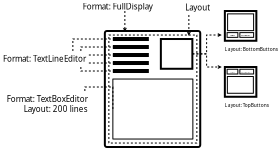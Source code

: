 <?xml version="1.0" encoding="UTF-8"?>
<dia:diagram xmlns:dia="http://www.lysator.liu.se/~alla/dia/">
  <dia:layer name="Background" visible="true">
    <dia:object type="Standard - Box" version="0" id="O0">
      <dia:attribute name="obj_pos">
        <dia:point val="6.4,1.8"/>
      </dia:attribute>
      <dia:attribute name="obj_bb">
        <dia:rectangle val="6.35,1.75;11.219,7.65"/>
      </dia:attribute>
      <dia:attribute name="elem_corner">
        <dia:point val="6.4,1.8"/>
      </dia:attribute>
      <dia:attribute name="elem_width">
        <dia:real val="4.769"/>
      </dia:attribute>
      <dia:attribute name="elem_height">
        <dia:real val="5.8"/>
      </dia:attribute>
      <dia:attribute name="show_background">
        <dia:boolean val="false"/>
      </dia:attribute>
      <dia:attribute name="corner_radius">
        <dia:real val="0.1"/>
      </dia:attribute>
    </dia:object>
    <dia:object type="Standard - ZigZagLine" version="1" id="O1">
      <dia:attribute name="obj_pos">
        <dia:point val="10.775,2.944"/>
      </dia:attribute>
      <dia:attribute name="obj_bb">
        <dia:rectangle val="10.77,2.939;12.205,3.7"/>
      </dia:attribute>
      <dia:attribute name="orth_points">
        <dia:point val="10.775,2.944"/>
        <dia:point val="11.488,2.944"/>
        <dia:point val="11.488,3.6"/>
        <dia:point val="12.2,3.6"/>
      </dia:attribute>
      <dia:attribute name="orth_orient">
        <dia:enum val="0"/>
        <dia:enum val="1"/>
        <dia:enum val="0"/>
      </dia:attribute>
      <dia:attribute name="autorouting">
        <dia:boolean val="true"/>
      </dia:attribute>
      <dia:attribute name="line_width">
        <dia:real val="0.01"/>
      </dia:attribute>
      <dia:attribute name="line_style">
        <dia:enum val="4"/>
      </dia:attribute>
      <dia:attribute name="end_arrow">
        <dia:enum val="22"/>
      </dia:attribute>
      <dia:attribute name="end_arrow_length">
        <dia:real val="0.1"/>
      </dia:attribute>
      <dia:attribute name="end_arrow_width">
        <dia:real val="0.1"/>
      </dia:attribute>
      <dia:connections>
        <dia:connection handle="0" to="O9" connection="4"/>
      </dia:connections>
    </dia:object>
    <dia:object type="Standard - ZigZagLine" version="1" id="O2">
      <dia:attribute name="obj_pos">
        <dia:point val="10.775,2.944"/>
      </dia:attribute>
      <dia:attribute name="obj_bb">
        <dia:rectangle val="10.77,1.9;12.205,2.949"/>
      </dia:attribute>
      <dia:attribute name="orth_points">
        <dia:point val="10.775,2.944"/>
        <dia:point val="11.488,2.944"/>
        <dia:point val="11.488,2"/>
        <dia:point val="12.2,2"/>
      </dia:attribute>
      <dia:attribute name="orth_orient">
        <dia:enum val="0"/>
        <dia:enum val="1"/>
        <dia:enum val="0"/>
      </dia:attribute>
      <dia:attribute name="autorouting">
        <dia:boolean val="true"/>
      </dia:attribute>
      <dia:attribute name="line_width">
        <dia:real val="0.01"/>
      </dia:attribute>
      <dia:attribute name="line_style">
        <dia:enum val="4"/>
      </dia:attribute>
      <dia:attribute name="end_arrow">
        <dia:enum val="22"/>
      </dia:attribute>
      <dia:attribute name="end_arrow_length">
        <dia:real val="0.1"/>
      </dia:attribute>
      <dia:attribute name="end_arrow_width">
        <dia:real val="0.1"/>
      </dia:attribute>
      <dia:connections>
        <dia:connection handle="0" to="O9" connection="4"/>
      </dia:connections>
    </dia:object>
    <dia:object type="Standard - Box" version="0" id="O3">
      <dia:attribute name="obj_pos">
        <dia:point val="6.6,2"/>
      </dia:attribute>
      <dia:attribute name="obj_bb">
        <dia:rectangle val="6.595,1.995;11.005,7.405"/>
      </dia:attribute>
      <dia:attribute name="elem_corner">
        <dia:point val="6.6,2"/>
      </dia:attribute>
      <dia:attribute name="elem_width">
        <dia:real val="4.4"/>
      </dia:attribute>
      <dia:attribute name="elem_height">
        <dia:real val="5.4"/>
      </dia:attribute>
      <dia:attribute name="border_width">
        <dia:real val="0.01"/>
      </dia:attribute>
      <dia:attribute name="show_background">
        <dia:boolean val="false"/>
      </dia:attribute>
      <dia:attribute name="line_style">
        <dia:enum val="4"/>
      </dia:attribute>
      <dia:attribute name="corner_radius">
        <dia:real val="1.175e-038"/>
      </dia:attribute>
    </dia:object>
    <dia:object type="Standard - Text" version="1" id="O4">
      <dia:attribute name="obj_pos">
        <dia:point val="7.094,0.847"/>
      </dia:attribute>
      <dia:attribute name="obj_bb">
        <dia:rectangle val="5.079,0.208;9.122,0.847"/>
      </dia:attribute>
      <dia:attribute name="text">
        <dia:composite type="text">
          <dia:attribute name="string">
            <dia:string>#Format: FullDisplay#</dia:string>
          </dia:attribute>
          <dia:attribute name="font">
            <dia:font family="sans" style="0" name="Helvetica"/>
          </dia:attribute>
          <dia:attribute name="height">
            <dia:real val="0.5"/>
          </dia:attribute>
          <dia:attribute name="pos">
            <dia:point val="7.094,0.641"/>
          </dia:attribute>
          <dia:attribute name="color">
            <dia:color val="#000000"/>
          </dia:attribute>
          <dia:attribute name="alignment">
            <dia:enum val="1"/>
          </dia:attribute>
        </dia:composite>
      </dia:attribute>
      <dia:attribute name="valign">
        <dia:enum val="1"/>
      </dia:attribute>
    </dia:object>
    <dia:object type="Standard - Text" version="1" id="O5">
      <dia:attribute name="obj_pos">
        <dia:point val="10.419,0.772"/>
      </dia:attribute>
      <dia:attribute name="obj_bb">
        <dia:rectangle val="10.419,0.339;11.834,0.978"/>
      </dia:attribute>
      <dia:attribute name="text">
        <dia:composite type="text">
          <dia:attribute name="string">
            <dia:string>#Layout#</dia:string>
          </dia:attribute>
          <dia:attribute name="font">
            <dia:font family="sans" style="0" name="Helvetica"/>
          </dia:attribute>
          <dia:attribute name="height">
            <dia:real val="0.5"/>
          </dia:attribute>
          <dia:attribute name="pos">
            <dia:point val="10.419,0.772"/>
          </dia:attribute>
          <dia:attribute name="color">
            <dia:color val="#000000"/>
          </dia:attribute>
          <dia:attribute name="alignment">
            <dia:enum val="0"/>
          </dia:attribute>
        </dia:composite>
      </dia:attribute>
      <dia:attribute name="valign">
        <dia:enum val="3"/>
      </dia:attribute>
    </dia:object>
    <dia:object type="Standard - Text" version="1" id="O6">
      <dia:attribute name="obj_pos">
        <dia:point val="5.457,3.334"/>
      </dia:attribute>
      <dia:attribute name="obj_bb">
        <dia:rectangle val="0.702,2.901;5.47,3.54"/>
      </dia:attribute>
      <dia:attribute name="text">
        <dia:composite type="text">
          <dia:attribute name="string">
            <dia:string>#Format: TextLineEditor#</dia:string>
          </dia:attribute>
          <dia:attribute name="font">
            <dia:font family="sans" style="0" name="Helvetica"/>
          </dia:attribute>
          <dia:attribute name="height">
            <dia:real val="0.5"/>
          </dia:attribute>
          <dia:attribute name="pos">
            <dia:point val="5.457,3.334"/>
          </dia:attribute>
          <dia:attribute name="color">
            <dia:color val="#000000"/>
          </dia:attribute>
          <dia:attribute name="alignment">
            <dia:enum val="2"/>
          </dia:attribute>
        </dia:composite>
      </dia:attribute>
      <dia:attribute name="valign">
        <dia:enum val="3"/>
      </dia:attribute>
    </dia:object>
    <dia:object type="Standard - Box" version="0" id="O7">
      <dia:attribute name="obj_pos">
        <dia:point val="6.8,4.2"/>
      </dia:attribute>
      <dia:attribute name="obj_bb">
        <dia:rectangle val="6.775,4.175;10.825,7.225"/>
      </dia:attribute>
      <dia:attribute name="elem_corner">
        <dia:point val="6.8,4.2"/>
      </dia:attribute>
      <dia:attribute name="elem_width">
        <dia:real val="4"/>
      </dia:attribute>
      <dia:attribute name="elem_height">
        <dia:real val="3"/>
      </dia:attribute>
      <dia:attribute name="border_width">
        <dia:real val="0.05"/>
      </dia:attribute>
      <dia:attribute name="show_background">
        <dia:boolean val="false"/>
      </dia:attribute>
      <dia:attribute name="corner_radius">
        <dia:real val="1.175e-038"/>
      </dia:attribute>
    </dia:object>
    <dia:object type="Standard - Text" version="1" id="O8">
      <dia:attribute name="obj_pos">
        <dia:point val="5.544,5.347"/>
      </dia:attribute>
      <dia:attribute name="obj_bb">
        <dia:rectangle val="0.869,4.914;5.557,6.053"/>
      </dia:attribute>
      <dia:attribute name="text">
        <dia:composite type="text">
          <dia:attribute name="string">
            <dia:string>#Format: TextBoxEditor
Layout: 200 lines#</dia:string>
          </dia:attribute>
          <dia:attribute name="font">
            <dia:font family="sans" style="0" name="Helvetica"/>
          </dia:attribute>
          <dia:attribute name="height">
            <dia:real val="0.5"/>
          </dia:attribute>
          <dia:attribute name="pos">
            <dia:point val="5.544,5.347"/>
          </dia:attribute>
          <dia:attribute name="color">
            <dia:color val="#000000"/>
          </dia:attribute>
          <dia:attribute name="alignment">
            <dia:enum val="2"/>
          </dia:attribute>
        </dia:composite>
      </dia:attribute>
      <dia:attribute name="valign">
        <dia:enum val="3"/>
      </dia:attribute>
    </dia:object>
    <dia:object type="Standard - Box" version="0" id="O9">
      <dia:attribute name="obj_pos">
        <dia:point val="9.2,2.2"/>
      </dia:attribute>
      <dia:attribute name="obj_bb">
        <dia:rectangle val="9.15,2.15;10.825,3.737"/>
      </dia:attribute>
      <dia:attribute name="elem_corner">
        <dia:point val="9.2,2.2"/>
      </dia:attribute>
      <dia:attribute name="elem_width">
        <dia:real val="1.575"/>
      </dia:attribute>
      <dia:attribute name="elem_height">
        <dia:real val="1.488"/>
      </dia:attribute>
      <dia:attribute name="show_background">
        <dia:boolean val="true"/>
      </dia:attribute>
    </dia:object>
    <dia:group>
      <dia:object type="Standard - Box" version="0" id="O10">
        <dia:attribute name="obj_pos">
          <dia:point val="12.4,3.6"/>
        </dia:attribute>
        <dia:attribute name="obj_bb">
          <dia:rectangle val="12.35,3.55;14.025,5.138"/>
        </dia:attribute>
        <dia:attribute name="elem_corner">
          <dia:point val="12.4,3.6"/>
        </dia:attribute>
        <dia:attribute name="elem_width">
          <dia:real val="1.575"/>
        </dia:attribute>
        <dia:attribute name="elem_height">
          <dia:real val="1.488"/>
        </dia:attribute>
        <dia:attribute name="show_background">
          <dia:boolean val="true"/>
        </dia:attribute>
      </dia:object>
      <dia:group>
        <dia:object type="Standard - Box" version="0" id="O11">
          <dia:attribute name="obj_pos">
            <dia:point val="13.15,3.712"/>
          </dia:attribute>
          <dia:attribute name="obj_bb">
            <dia:rectangle val="13.15,3.712;13.838,3.95"/>
          </dia:attribute>
          <dia:attribute name="elem_corner">
            <dia:point val="13.15,3.712"/>
          </dia:attribute>
          <dia:attribute name="elem_width">
            <dia:real val="0.688"/>
          </dia:attribute>
          <dia:attribute name="elem_height">
            <dia:real val="0.237"/>
          </dia:attribute>
          <dia:attribute name="border_width">
            <dia:real val="0"/>
          </dia:attribute>
          <dia:attribute name="show_background">
            <dia:boolean val="true"/>
          </dia:attribute>
        </dia:object>
        <dia:object type="Standard - Text" version="1" id="O12">
          <dia:attribute name="obj_pos">
            <dia:point val="13.494,3.831"/>
          </dia:attribute>
          <dia:attribute name="obj_bb">
            <dia:rectangle val="13.203,3.74;13.785,3.922"/>
          </dia:attribute>
          <dia:attribute name="text">
            <dia:composite type="text">
              <dia:attribute name="string">
                <dia:string>#Browse...#</dia:string>
              </dia:attribute>
              <dia:attribute name="font">
                <dia:font family="sans" style="0" name="Helvetica"/>
              </dia:attribute>
              <dia:attribute name="height">
                <dia:real val="0.15"/>
              </dia:attribute>
              <dia:attribute name="pos">
                <dia:point val="13.494,3.87"/>
              </dia:attribute>
              <dia:attribute name="color">
                <dia:color val="#000000"/>
              </dia:attribute>
              <dia:attribute name="alignment">
                <dia:enum val="1"/>
              </dia:attribute>
            </dia:composite>
          </dia:attribute>
          <dia:attribute name="valign">
            <dia:enum val="2"/>
          </dia:attribute>
          <dia:connections>
            <dia:connection handle="0" to="O11" connection="8"/>
          </dia:connections>
        </dia:object>
      </dia:group>
      <dia:group>
        <dia:object type="Standard - Box" version="0" id="O13">
          <dia:attribute name="obj_pos">
            <dia:point val="12.512,3.712"/>
          </dia:attribute>
          <dia:attribute name="obj_bb">
            <dia:rectangle val="12.512,3.712;13.05,3.95"/>
          </dia:attribute>
          <dia:attribute name="elem_corner">
            <dia:point val="12.512,3.712"/>
          </dia:attribute>
          <dia:attribute name="elem_width">
            <dia:real val="0.538"/>
          </dia:attribute>
          <dia:attribute name="elem_height">
            <dia:real val="0.238"/>
          </dia:attribute>
          <dia:attribute name="border_width">
            <dia:real val="0"/>
          </dia:attribute>
          <dia:attribute name="show_background">
            <dia:boolean val="true"/>
          </dia:attribute>
        </dia:object>
        <dia:object type="Standard - Text" version="1" id="O14">
          <dia:attribute name="obj_pos">
            <dia:point val="12.781,3.831"/>
          </dia:attribute>
          <dia:attribute name="obj_bb">
            <dia:rectangle val="12.637,3.74;12.925,3.922"/>
          </dia:attribute>
          <dia:attribute name="text">
            <dia:composite type="text">
              <dia:attribute name="string">
                <dia:string>#Path#</dia:string>
              </dia:attribute>
              <dia:attribute name="font">
                <dia:font family="sans" style="0" name="Helvetica"/>
              </dia:attribute>
              <dia:attribute name="height">
                <dia:real val="0.15"/>
              </dia:attribute>
              <dia:attribute name="pos">
                <dia:point val="12.781,3.87"/>
              </dia:attribute>
              <dia:attribute name="color">
                <dia:color val="#000000"/>
              </dia:attribute>
              <dia:attribute name="alignment">
                <dia:enum val="1"/>
              </dia:attribute>
            </dia:composite>
          </dia:attribute>
          <dia:attribute name="valign">
            <dia:enum val="2"/>
          </dia:attribute>
          <dia:connections>
            <dia:connection handle="0" to="O13" connection="8"/>
          </dia:connections>
        </dia:object>
      </dia:group>
      <dia:object type="Standard - Box" version="0" id="O15">
        <dia:attribute name="obj_pos">
          <dia:point val="12.525,4.075"/>
        </dia:attribute>
        <dia:attribute name="obj_bb">
          <dia:rectangle val="12.525,4.075;13.825,4.912"/>
        </dia:attribute>
        <dia:attribute name="elem_corner">
          <dia:point val="12.525,4.075"/>
        </dia:attribute>
        <dia:attribute name="elem_width">
          <dia:real val="1.3"/>
        </dia:attribute>
        <dia:attribute name="elem_height">
          <dia:real val="0.838"/>
        </dia:attribute>
        <dia:attribute name="border_width">
          <dia:real val="0"/>
        </dia:attribute>
        <dia:attribute name="show_background">
          <dia:boolean val="true"/>
        </dia:attribute>
      </dia:object>
    </dia:group>
    <dia:group>
      <dia:object type="Standard - Box" version="0" id="O16">
        <dia:attribute name="obj_pos">
          <dia:point val="12.4,0.8"/>
        </dia:attribute>
        <dia:attribute name="obj_bb">
          <dia:rectangle val="12.35,0.75;14.025,2.337"/>
        </dia:attribute>
        <dia:attribute name="elem_corner">
          <dia:point val="12.4,0.8"/>
        </dia:attribute>
        <dia:attribute name="elem_width">
          <dia:real val="1.575"/>
        </dia:attribute>
        <dia:attribute name="elem_height">
          <dia:real val="1.488"/>
        </dia:attribute>
        <dia:attribute name="show_background">
          <dia:boolean val="true"/>
        </dia:attribute>
      </dia:object>
      <dia:object type="Standard - Box" version="0" id="O17">
        <dia:attribute name="obj_pos">
          <dia:point val="12.537,0.943"/>
        </dia:attribute>
        <dia:attribute name="obj_bb">
          <dia:rectangle val="12.537,0.943;13.838,1.78"/>
        </dia:attribute>
        <dia:attribute name="elem_corner">
          <dia:point val="12.537,0.943"/>
        </dia:attribute>
        <dia:attribute name="elem_width">
          <dia:real val="1.3"/>
        </dia:attribute>
        <dia:attribute name="elem_height">
          <dia:real val="0.838"/>
        </dia:attribute>
        <dia:attribute name="border_width">
          <dia:real val="0"/>
        </dia:attribute>
        <dia:attribute name="show_background">
          <dia:boolean val="true"/>
        </dia:attribute>
      </dia:object>
      <dia:group>
        <dia:object type="Standard - Box" version="0" id="O18">
          <dia:attribute name="obj_pos">
            <dia:point val="13.15,1.88"/>
          </dia:attribute>
          <dia:attribute name="obj_bb">
            <dia:rectangle val="13.15,1.88;13.838,2.118"/>
          </dia:attribute>
          <dia:attribute name="elem_corner">
            <dia:point val="13.15,1.88"/>
          </dia:attribute>
          <dia:attribute name="elem_width">
            <dia:real val="0.688"/>
          </dia:attribute>
          <dia:attribute name="elem_height">
            <dia:real val="0.237"/>
          </dia:attribute>
          <dia:attribute name="border_width">
            <dia:real val="0"/>
          </dia:attribute>
          <dia:attribute name="show_background">
            <dia:boolean val="true"/>
          </dia:attribute>
        </dia:object>
        <dia:object type="Standard - Text" version="1" id="O19">
          <dia:attribute name="obj_pos">
            <dia:point val="13.494,1.999"/>
          </dia:attribute>
          <dia:attribute name="obj_bb">
            <dia:rectangle val="13.203,1.907;13.785,2.09"/>
          </dia:attribute>
          <dia:attribute name="text">
            <dia:composite type="text">
              <dia:attribute name="string">
                <dia:string>#Browse...#</dia:string>
              </dia:attribute>
              <dia:attribute name="font">
                <dia:font family="sans" style="0" name="Helvetica"/>
              </dia:attribute>
              <dia:attribute name="height">
                <dia:real val="0.15"/>
              </dia:attribute>
              <dia:attribute name="pos">
                <dia:point val="13.494,2.038"/>
              </dia:attribute>
              <dia:attribute name="color">
                <dia:color val="#000000"/>
              </dia:attribute>
              <dia:attribute name="alignment">
                <dia:enum val="1"/>
              </dia:attribute>
            </dia:composite>
          </dia:attribute>
          <dia:attribute name="valign">
            <dia:enum val="2"/>
          </dia:attribute>
          <dia:connections>
            <dia:connection handle="0" to="O18" connection="8"/>
          </dia:connections>
        </dia:object>
      </dia:group>
      <dia:group>
        <dia:object type="Standard - Box" version="0" id="O20">
          <dia:attribute name="obj_pos">
            <dia:point val="12.512,1.88"/>
          </dia:attribute>
          <dia:attribute name="obj_bb">
            <dia:rectangle val="12.512,1.88;13.05,2.118"/>
          </dia:attribute>
          <dia:attribute name="elem_corner">
            <dia:point val="12.512,1.88"/>
          </dia:attribute>
          <dia:attribute name="elem_width">
            <dia:real val="0.538"/>
          </dia:attribute>
          <dia:attribute name="elem_height">
            <dia:real val="0.238"/>
          </dia:attribute>
          <dia:attribute name="border_width">
            <dia:real val="0"/>
          </dia:attribute>
          <dia:attribute name="show_background">
            <dia:boolean val="true"/>
          </dia:attribute>
        </dia:object>
        <dia:object type="Standard - Text" version="1" id="O21">
          <dia:attribute name="obj_pos">
            <dia:point val="12.781,1.999"/>
          </dia:attribute>
          <dia:attribute name="obj_bb">
            <dia:rectangle val="12.637,1.908;12.925,2.09"/>
          </dia:attribute>
          <dia:attribute name="text">
            <dia:composite type="text">
              <dia:attribute name="string">
                <dia:string>#Path#</dia:string>
              </dia:attribute>
              <dia:attribute name="font">
                <dia:font family="sans" style="0" name="Helvetica"/>
              </dia:attribute>
              <dia:attribute name="height">
                <dia:real val="0.15"/>
              </dia:attribute>
              <dia:attribute name="pos">
                <dia:point val="12.781,2.038"/>
              </dia:attribute>
              <dia:attribute name="color">
                <dia:color val="#000000"/>
              </dia:attribute>
              <dia:attribute name="alignment">
                <dia:enum val="1"/>
              </dia:attribute>
            </dia:composite>
          </dia:attribute>
          <dia:attribute name="valign">
            <dia:enum val="2"/>
          </dia:attribute>
          <dia:connections>
            <dia:connection handle="0" to="O20" connection="8"/>
          </dia:connections>
        </dia:object>
      </dia:group>
    </dia:group>
    <dia:object type="Standard - Text" version="1" id="O22">
      <dia:attribute name="obj_pos">
        <dia:point val="12.4,2.8"/>
      </dia:attribute>
      <dia:attribute name="obj_bb">
        <dia:rectangle val="12.4,2.542;15.23,2.928"/>
      </dia:attribute>
      <dia:attribute name="text">
        <dia:composite type="text">
          <dia:attribute name="string">
            <dia:string>#Layout: BottomButtons#</dia:string>
          </dia:attribute>
          <dia:attribute name="font">
            <dia:font family="sans" style="0" name="Helvetica"/>
          </dia:attribute>
          <dia:attribute name="height">
            <dia:real val="0.3"/>
          </dia:attribute>
          <dia:attribute name="pos">
            <dia:point val="12.4,2.8"/>
          </dia:attribute>
          <dia:attribute name="color">
            <dia:color val="#000000"/>
          </dia:attribute>
          <dia:attribute name="alignment">
            <dia:enum val="0"/>
          </dia:attribute>
        </dia:composite>
      </dia:attribute>
      <dia:attribute name="valign">
        <dia:enum val="3"/>
      </dia:attribute>
    </dia:object>
    <dia:object type="Standard - Text" version="1" id="O23">
      <dia:attribute name="obj_pos">
        <dia:point val="12.4,5.6"/>
      </dia:attribute>
      <dia:attribute name="obj_bb">
        <dia:rectangle val="12.4,5.35;14.815,5.713"/>
      </dia:attribute>
      <dia:attribute name="text">
        <dia:composite type="text">
          <dia:attribute name="string">
            <dia:string>#Layout: TopButtons#</dia:string>
          </dia:attribute>
          <dia:attribute name="font">
            <dia:font family="sans" style="0" name="Helvetica"/>
          </dia:attribute>
          <dia:attribute name="height">
            <dia:real val="0.3"/>
          </dia:attribute>
          <dia:attribute name="pos">
            <dia:point val="12.4,5.6"/>
          </dia:attribute>
          <dia:attribute name="color">
            <dia:color val="#000000"/>
          </dia:attribute>
          <dia:attribute name="alignment">
            <dia:enum val="0"/>
          </dia:attribute>
        </dia:composite>
      </dia:attribute>
      <dia:attribute name="valign">
        <dia:enum val="3"/>
      </dia:attribute>
    </dia:object>
    <dia:object type="Standard - Line" version="0" id="O24">
      <dia:attribute name="obj_pos">
        <dia:point val="6.8,3.4"/>
      </dia:attribute>
      <dia:attribute name="obj_bb">
        <dia:rectangle val="6.7,3.3;8.7,3.5"/>
      </dia:attribute>
      <dia:attribute name="conn_endpoints">
        <dia:point val="6.8,3.4"/>
        <dia:point val="8.6,3.4"/>
      </dia:attribute>
      <dia:attribute name="numcp">
        <dia:int val="1"/>
      </dia:attribute>
      <dia:attribute name="line_width">
        <dia:real val="0.2"/>
      </dia:attribute>
    </dia:object>
    <dia:object type="Standard - Line" version="0" id="O25">
      <dia:attribute name="obj_pos">
        <dia:point val="6.8,2.2"/>
      </dia:attribute>
      <dia:attribute name="obj_bb">
        <dia:rectangle val="6.7,2.1;8.7,2.3"/>
      </dia:attribute>
      <dia:attribute name="conn_endpoints">
        <dia:point val="6.8,2.2"/>
        <dia:point val="8.6,2.2"/>
      </dia:attribute>
      <dia:attribute name="numcp">
        <dia:int val="1"/>
      </dia:attribute>
      <dia:attribute name="line_width">
        <dia:real val="0.2"/>
      </dia:attribute>
    </dia:object>
    <dia:object type="Standard - Line" version="0" id="O26">
      <dia:attribute name="obj_pos">
        <dia:point val="6.8,2.6"/>
      </dia:attribute>
      <dia:attribute name="obj_bb">
        <dia:rectangle val="6.7,2.5;8.7,2.7"/>
      </dia:attribute>
      <dia:attribute name="conn_endpoints">
        <dia:point val="6.8,2.6"/>
        <dia:point val="8.6,2.6"/>
      </dia:attribute>
      <dia:attribute name="numcp">
        <dia:int val="1"/>
      </dia:attribute>
      <dia:attribute name="line_width">
        <dia:real val="0.2"/>
      </dia:attribute>
    </dia:object>
    <dia:object type="Standard - Line" version="0" id="O27">
      <dia:attribute name="obj_pos">
        <dia:point val="6.8,3"/>
      </dia:attribute>
      <dia:attribute name="obj_bb">
        <dia:rectangle val="6.7,2.9;8.7,3.1"/>
      </dia:attribute>
      <dia:attribute name="conn_endpoints">
        <dia:point val="6.8,3"/>
        <dia:point val="8.6,3"/>
      </dia:attribute>
      <dia:attribute name="numcp">
        <dia:int val="1"/>
      </dia:attribute>
      <dia:attribute name="line_width">
        <dia:real val="0.2"/>
      </dia:attribute>
    </dia:object>
    <dia:object type="Standard - Line" version="0" id="O28">
      <dia:attribute name="obj_pos">
        <dia:point val="6.8,3.8"/>
      </dia:attribute>
      <dia:attribute name="obj_bb">
        <dia:rectangle val="6.7,3.7;8.7,3.9"/>
      </dia:attribute>
      <dia:attribute name="conn_endpoints">
        <dia:point val="6.8,3.8"/>
        <dia:point val="8.6,3.8"/>
      </dia:attribute>
      <dia:attribute name="numcp">
        <dia:int val="1"/>
      </dia:attribute>
      <dia:attribute name="line_width">
        <dia:real val="0.2"/>
      </dia:attribute>
    </dia:object>
    <dia:object type="Standard - ZigZagLine" version="1" id="O29">
      <dia:attribute name="obj_pos">
        <dia:point val="7.7,2.2"/>
      </dia:attribute>
      <dia:attribute name="obj_bb">
        <dia:rectangle val="4.795,2.195;7.7,2.805"/>
      </dia:attribute>
      <dia:attribute name="orth_points">
        <dia:point val="7.7,2.2"/>
        <dia:point val="7.7,2.2"/>
        <dia:point val="4.8,2.2"/>
        <dia:point val="4.8,2.8"/>
      </dia:attribute>
      <dia:attribute name="orth_orient">
        <dia:enum val="1"/>
        <dia:enum val="0"/>
        <dia:enum val="1"/>
      </dia:attribute>
      <dia:attribute name="autorouting">
        <dia:boolean val="false"/>
      </dia:attribute>
      <dia:attribute name="line_width">
        <dia:real val="0.01"/>
      </dia:attribute>
      <dia:attribute name="line_style">
        <dia:enum val="4"/>
      </dia:attribute>
      <dia:connections>
        <dia:connection handle="0" to="O25" connection="0"/>
      </dia:connections>
    </dia:object>
    <dia:object type="Standard - ZigZagLine" version="1" id="O30">
      <dia:attribute name="obj_pos">
        <dia:point val="7.7,2.6"/>
      </dia:attribute>
      <dia:attribute name="obj_bb">
        <dia:rectangle val="5.195,2.595;7.7,2.805"/>
      </dia:attribute>
      <dia:attribute name="orth_points">
        <dia:point val="7.7,2.6"/>
        <dia:point val="7.7,2.6"/>
        <dia:point val="5.2,2.6"/>
        <dia:point val="5.2,2.8"/>
      </dia:attribute>
      <dia:attribute name="orth_orient">
        <dia:enum val="1"/>
        <dia:enum val="0"/>
        <dia:enum val="1"/>
      </dia:attribute>
      <dia:attribute name="autorouting">
        <dia:boolean val="false"/>
      </dia:attribute>
      <dia:attribute name="line_width">
        <dia:real val="0.01"/>
      </dia:attribute>
      <dia:attribute name="line_style">
        <dia:enum val="4"/>
      </dia:attribute>
      <dia:connections>
        <dia:connection handle="0" to="O26" connection="0"/>
      </dia:connections>
    </dia:object>
    <dia:object type="Standard - ZigZagLine" version="1" id="O31">
      <dia:attribute name="obj_pos">
        <dia:point val="7.7,3"/>
      </dia:attribute>
      <dia:attribute name="obj_bb">
        <dia:rectangle val="5.593,2.995;7.7,3.005"/>
      </dia:attribute>
      <dia:attribute name="orth_points">
        <dia:point val="7.7,3"/>
        <dia:point val="7.7,3"/>
        <dia:point val="5.6,3"/>
        <dia:point val="5.6,3"/>
      </dia:attribute>
      <dia:attribute name="orth_orient">
        <dia:enum val="1"/>
        <dia:enum val="0"/>
        <dia:enum val="1"/>
      </dia:attribute>
      <dia:attribute name="autorouting">
        <dia:boolean val="false"/>
      </dia:attribute>
      <dia:attribute name="line_width">
        <dia:real val="0.01"/>
      </dia:attribute>
      <dia:attribute name="line_style">
        <dia:enum val="4"/>
      </dia:attribute>
      <dia:connections>
        <dia:connection handle="0" to="O27" connection="0"/>
      </dia:connections>
    </dia:object>
    <dia:object type="Standard - ZigZagLine" version="1" id="O32">
      <dia:attribute name="obj_pos">
        <dia:point val="7.7,3.4"/>
      </dia:attribute>
      <dia:attribute name="obj_bb">
        <dia:rectangle val="5.593,3.395;7.7,3.405"/>
      </dia:attribute>
      <dia:attribute name="orth_points">
        <dia:point val="7.7,3.4"/>
        <dia:point val="7.7,3.4"/>
        <dia:point val="5.6,3.4"/>
        <dia:point val="5.6,3.4"/>
      </dia:attribute>
      <dia:attribute name="orth_orient">
        <dia:enum val="1"/>
        <dia:enum val="0"/>
        <dia:enum val="1"/>
      </dia:attribute>
      <dia:attribute name="autorouting">
        <dia:boolean val="false"/>
      </dia:attribute>
      <dia:attribute name="line_width">
        <dia:real val="0.01"/>
      </dia:attribute>
      <dia:attribute name="line_style">
        <dia:enum val="4"/>
      </dia:attribute>
      <dia:connections>
        <dia:connection handle="0" to="O24" connection="0"/>
      </dia:connections>
    </dia:object>
    <dia:object type="Standard - ZigZagLine" version="1" id="O33">
      <dia:attribute name="obj_pos">
        <dia:point val="7.7,3.8"/>
      </dia:attribute>
      <dia:attribute name="obj_bb">
        <dia:rectangle val="5.195,3.595;7.7,3.805"/>
      </dia:attribute>
      <dia:attribute name="orth_points">
        <dia:point val="7.7,3.8"/>
        <dia:point val="7.7,3.8"/>
        <dia:point val="5.2,3.8"/>
        <dia:point val="5.2,3.6"/>
      </dia:attribute>
      <dia:attribute name="orth_orient">
        <dia:enum val="1"/>
        <dia:enum val="0"/>
        <dia:enum val="1"/>
      </dia:attribute>
      <dia:attribute name="autorouting">
        <dia:boolean val="false"/>
      </dia:attribute>
      <dia:attribute name="line_width">
        <dia:real val="0.01"/>
      </dia:attribute>
      <dia:attribute name="line_style">
        <dia:enum val="4"/>
      </dia:attribute>
      <dia:connections>
        <dia:connection handle="0" to="O28" connection="0"/>
      </dia:connections>
    </dia:object>
    <dia:object type="Standard - ZigZagLine" version="1" id="O34">
      <dia:attribute name="obj_pos">
        <dia:point val="6.8,5.7"/>
      </dia:attribute>
      <dia:attribute name="obj_bb">
        <dia:rectangle val="5.395,4.595;6.805,5.7"/>
      </dia:attribute>
      <dia:attribute name="orth_points">
        <dia:point val="6.8,5.7"/>
        <dia:point val="6.8,5.7"/>
        <dia:point val="6.8,4.6"/>
        <dia:point val="5.4,4.6"/>
        <dia:point val="5.4,4.8"/>
      </dia:attribute>
      <dia:attribute name="orth_orient">
        <dia:enum val="0"/>
        <dia:enum val="1"/>
        <dia:enum val="0"/>
        <dia:enum val="1"/>
      </dia:attribute>
      <dia:attribute name="autorouting">
        <dia:boolean val="false"/>
      </dia:attribute>
      <dia:attribute name="line_width">
        <dia:real val="0.01"/>
      </dia:attribute>
      <dia:attribute name="line_style">
        <dia:enum val="4"/>
      </dia:attribute>
      <dia:connections>
        <dia:connection handle="0" to="O7" connection="3"/>
      </dia:connections>
    </dia:object>
    <dia:object type="Standard - Line" version="0" id="O35">
      <dia:attribute name="obj_pos">
        <dia:point val="7.4,0.8"/>
      </dia:attribute>
      <dia:attribute name="obj_bb">
        <dia:rectangle val="7.3,0.795;7.5,1.805"/>
      </dia:attribute>
      <dia:attribute name="conn_endpoints">
        <dia:point val="7.4,0.8"/>
        <dia:point val="7.4,1.8"/>
      </dia:attribute>
      <dia:attribute name="numcp">
        <dia:int val="1"/>
      </dia:attribute>
      <dia:attribute name="line_width">
        <dia:real val="0.01"/>
      </dia:attribute>
      <dia:attribute name="line_style">
        <dia:enum val="4"/>
      </dia:attribute>
      <dia:attribute name="end_arrow">
        <dia:enum val="22"/>
      </dia:attribute>
      <dia:attribute name="end_arrow_length">
        <dia:real val="0.1"/>
      </dia:attribute>
      <dia:attribute name="end_arrow_width">
        <dia:real val="0.1"/>
      </dia:attribute>
    </dia:object>
    <dia:object type="Standard - ZigZagLine" version="1" id="O36">
      <dia:attribute name="obj_pos">
        <dia:point val="10.6,1"/>
      </dia:attribute>
      <dia:attribute name="obj_bb">
        <dia:rectangle val="10.595,0.995;10.605,2.007"/>
      </dia:attribute>
      <dia:attribute name="orth_points">
        <dia:point val="10.6,1"/>
        <dia:point val="10.6,1.2"/>
        <dia:point val="10.6,1.2"/>
        <dia:point val="10.6,2"/>
        <dia:point val="10.6,2"/>
      </dia:attribute>
      <dia:attribute name="orth_orient">
        <dia:enum val="1"/>
        <dia:enum val="0"/>
        <dia:enum val="1"/>
        <dia:enum val="0"/>
      </dia:attribute>
      <dia:attribute name="autorouting">
        <dia:boolean val="false"/>
      </dia:attribute>
      <dia:attribute name="line_width">
        <dia:real val="0.01"/>
      </dia:attribute>
      <dia:attribute name="line_style">
        <dia:enum val="4"/>
      </dia:attribute>
      <dia:attribute name="end_arrow">
        <dia:enum val="22"/>
      </dia:attribute>
      <dia:attribute name="end_arrow_length">
        <dia:real val="0.1"/>
      </dia:attribute>
      <dia:attribute name="end_arrow_width">
        <dia:real val="0.1"/>
      </dia:attribute>
    </dia:object>
  </dia:layer>
</dia:diagram>
